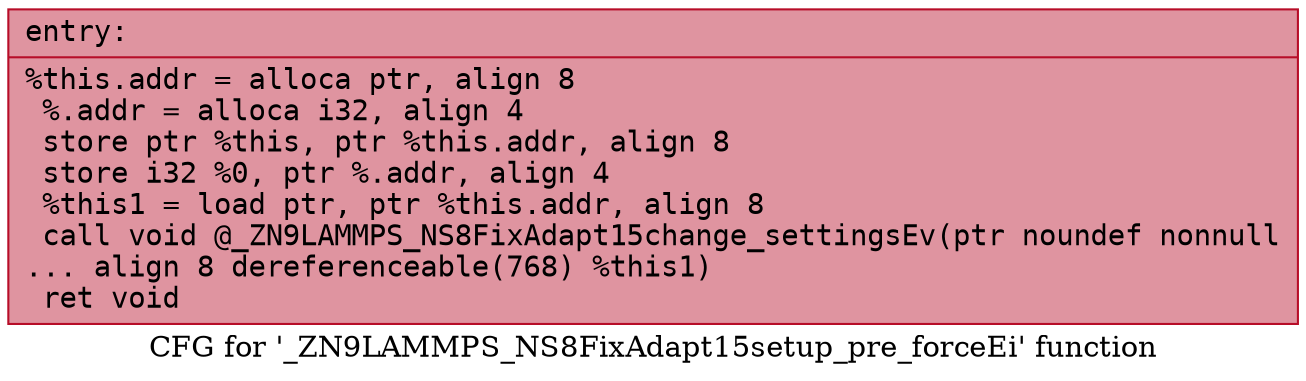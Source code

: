 digraph "CFG for '_ZN9LAMMPS_NS8FixAdapt15setup_pre_forceEi' function" {
	label="CFG for '_ZN9LAMMPS_NS8FixAdapt15setup_pre_forceEi' function";

	Node0x562afb72db10 [shape=record,color="#b70d28ff", style=filled, fillcolor="#b70d2870" fontname="Courier",label="{entry:\l|  %this.addr = alloca ptr, align 8\l  %.addr = alloca i32, align 4\l  store ptr %this, ptr %this.addr, align 8\l  store i32 %0, ptr %.addr, align 4\l  %this1 = load ptr, ptr %this.addr, align 8\l  call void @_ZN9LAMMPS_NS8FixAdapt15change_settingsEv(ptr noundef nonnull\l... align 8 dereferenceable(768) %this1)\l  ret void\l}"];
}
